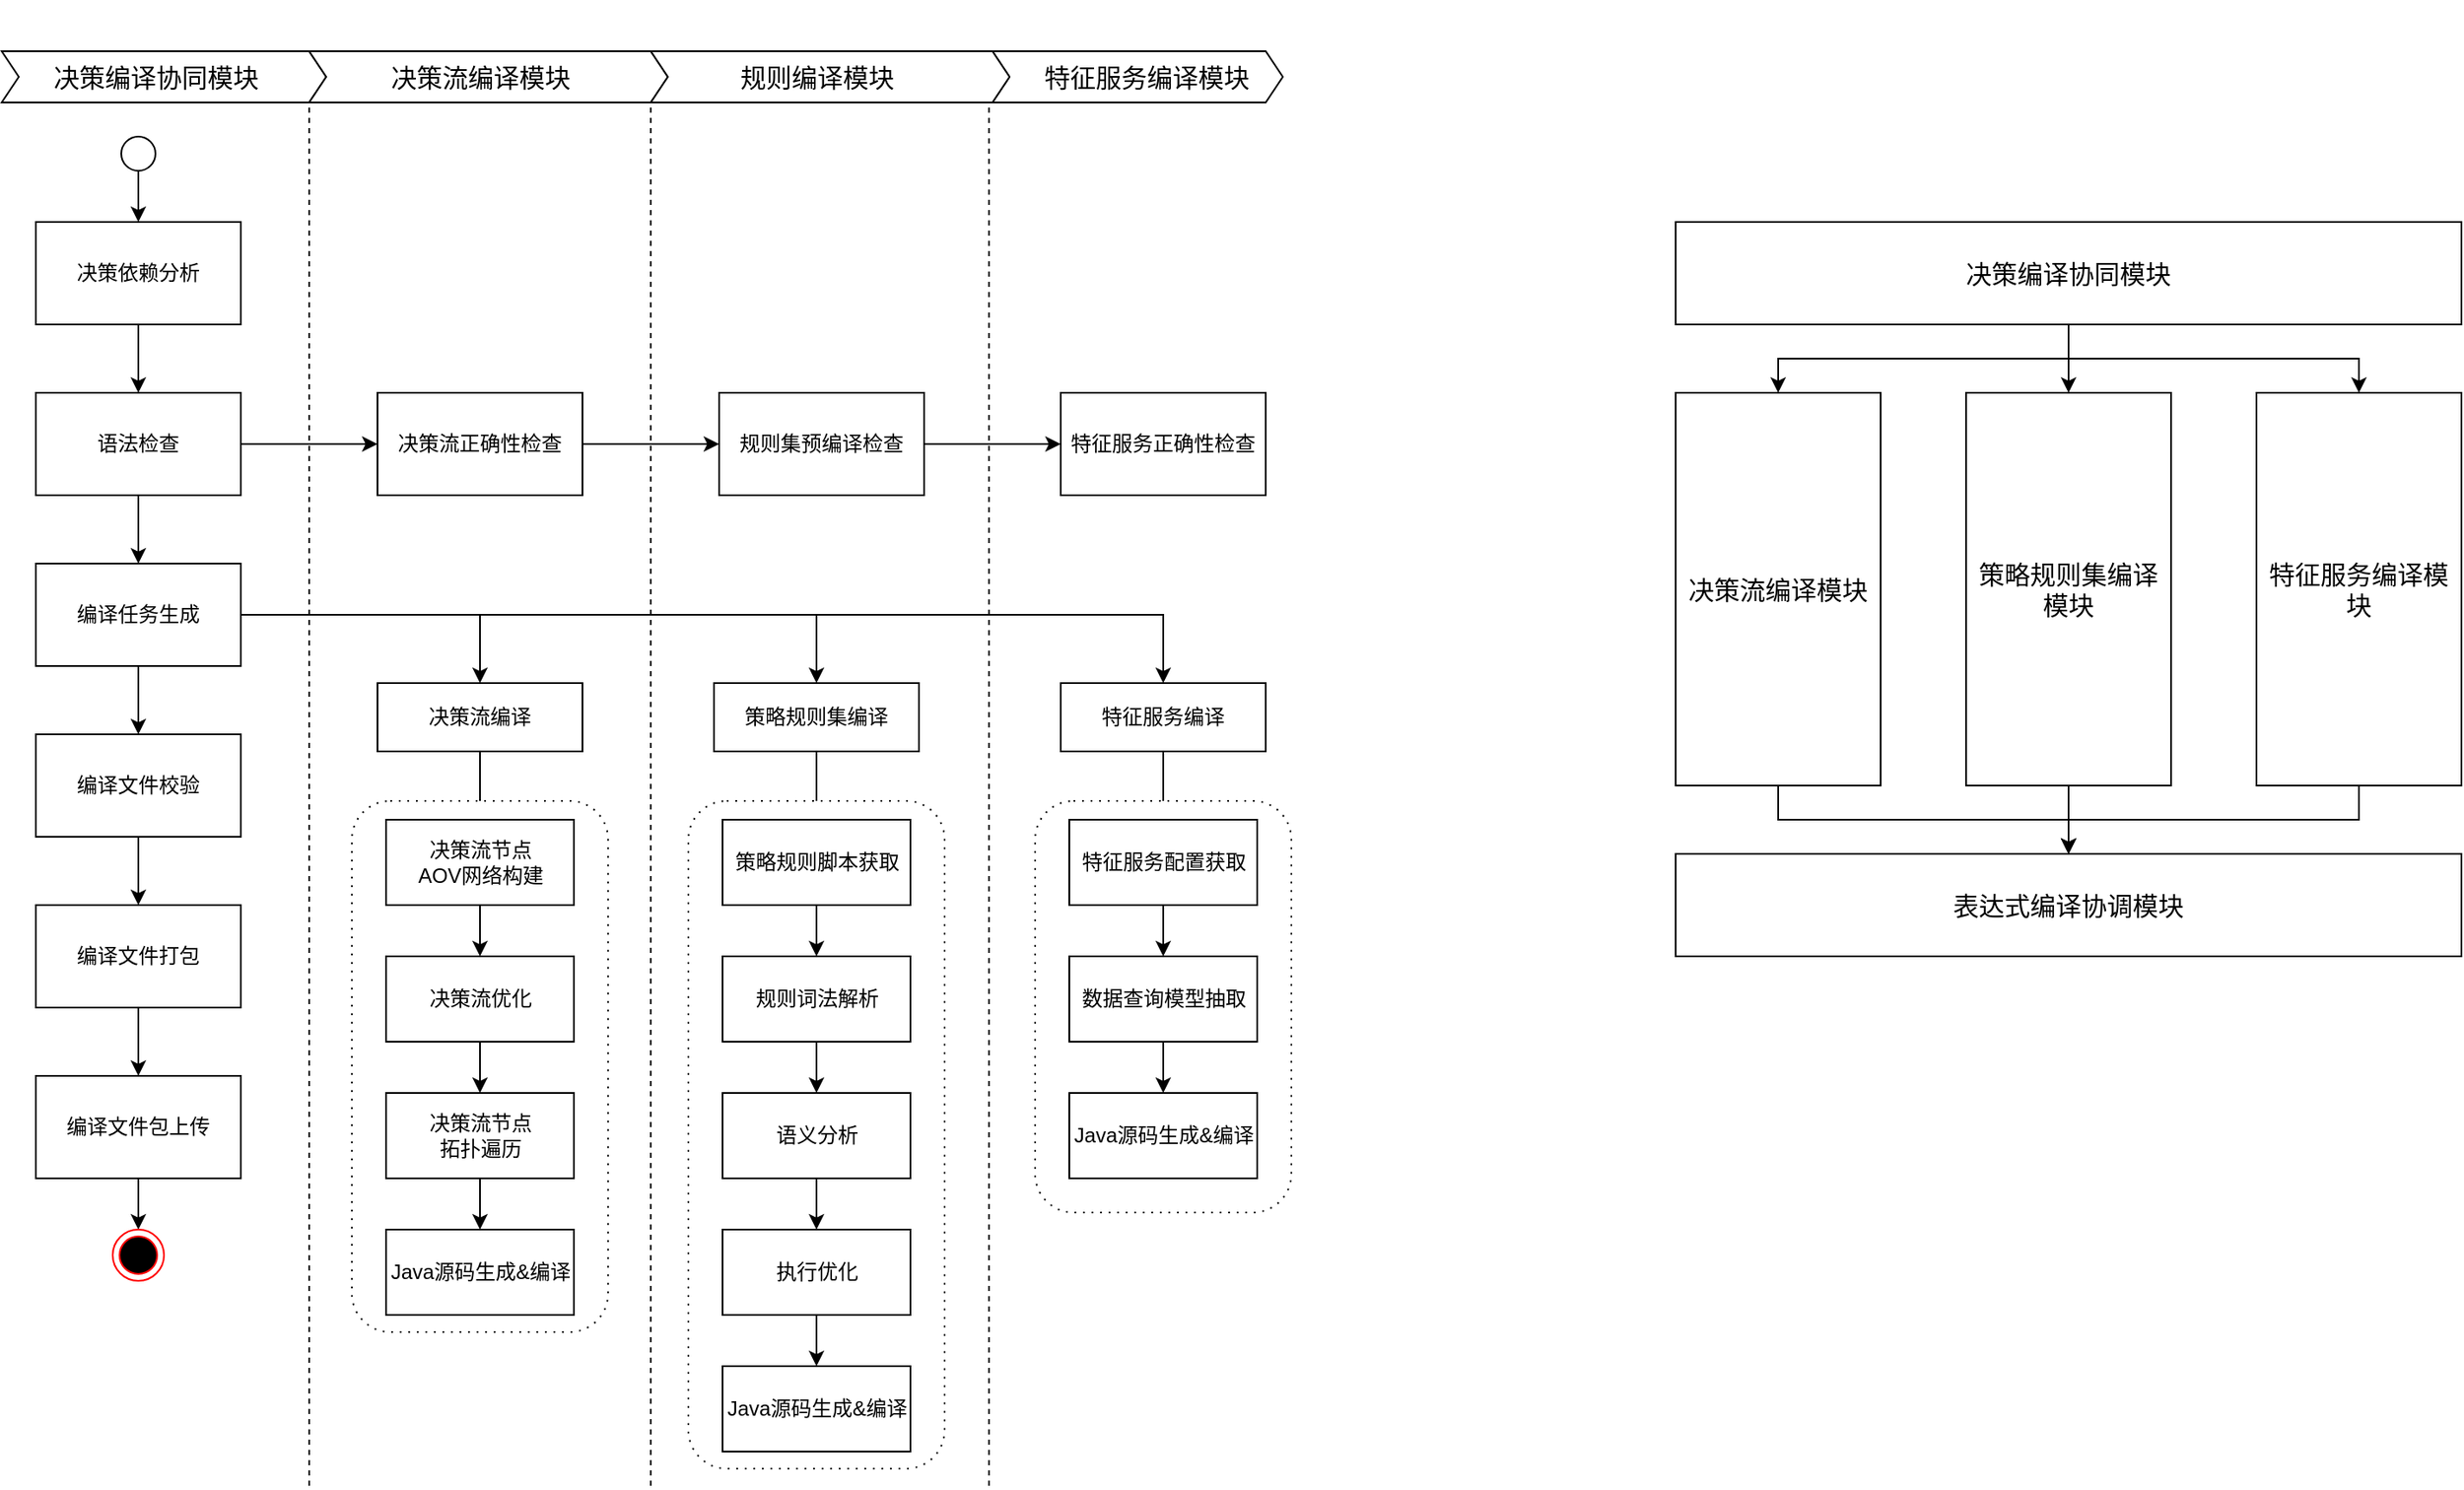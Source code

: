 <mxfile version="13.6.4" type="github">
  <diagram id="XIEwJmgOxNmqymngDd2L" name="Page-1">
    <mxGraphModel dx="2062" dy="1132" grid="1" gridSize="10" guides="1" tooltips="1" connect="1" arrows="1" fold="1" page="1" pageScale="1" pageWidth="827" pageHeight="1169" math="0" shadow="0">
      <root>
        <mxCell id="0" />
        <mxCell id="1" parent="0" />
        <mxCell id="7AzHG-92tgLLTeT5lNPb-124" value="&#xa;&#xa;&lt;span style=&quot;color: rgba(0, 0, 0, 0); font-family: monospace; font-size: 0px; font-style: normal; font-weight: 400; letter-spacing: normal; text-indent: 0px; text-transform: none; word-spacing: 0px; background-color: rgb(248, 249, 250); display: inline; float: none;&quot;&gt;&amp;nbsp;&lt;/span&gt;&#xa;&#xa;" style="html=1;shadow=0;dashed=0;align=center;verticalAlign=middle;shape=mxgraph.arrows2.arrow;dy=0;dx=10;notch=10;fontSize=15;" vertex="1" parent="1">
          <mxGeometry x="470" y="300" width="210" height="30" as="geometry" />
        </mxCell>
        <mxCell id="7AzHG-92tgLLTeT5lNPb-114" value="&#xa;&#xa;&lt;span style=&quot;color: rgba(0, 0, 0, 0); font-family: monospace; font-size: 0px; font-style: normal; font-weight: 400; letter-spacing: normal; text-indent: 0px; text-transform: none; word-spacing: 0px; background-color: rgb(248, 249, 250); display: inline; float: none;&quot;&gt;&amp;nbsp;&lt;/span&gt;&#xa;&#xa;" style="endArrow=none;dashed=1;html=1;entryX=0;entryY=0;entryDx=0;entryDy=0;entryPerimeter=0;" edge="1" parent="1" target="7AzHG-92tgLLTeT5lNPb-123">
          <mxGeometry width="50" height="50" relative="1" as="geometry">
            <mxPoint x="270" y="1140" as="sourcePoint" />
            <mxPoint x="270" y="280" as="targetPoint" />
          </mxGeometry>
        </mxCell>
        <mxCell id="7AzHG-92tgLLTeT5lNPb-15" value="&#xa;&#xa;&lt;span style=&quot;color: rgba(0, 0, 0, 0); font-family: monospace; font-size: 0px; font-style: normal; font-weight: 400; letter-spacing: normal; text-indent: 0px; text-transform: none; word-spacing: 0px; background-color: rgb(248, 249, 250); display: inline; float: none;&quot;&gt;&amp;nbsp;&lt;/span&gt;&#xa;&#xa;" style="endArrow=none;dashed=1;html=1;" edge="1" parent="1">
          <mxGeometry width="50" height="50" relative="1" as="geometry">
            <mxPoint x="470" y="1140" as="sourcePoint" />
            <mxPoint x="470" y="326" as="targetPoint" />
          </mxGeometry>
        </mxCell>
        <mxCell id="7AzHG-92tgLLTeT5lNPb-24" value="&#xa;&#xa;&lt;span style=&quot;color: rgba(0, 0, 0, 0); font-family: monospace; font-size: 0px; font-style: normal; font-weight: 400; letter-spacing: normal; text-indent: 0px; text-transform: none; word-spacing: 0px; background-color: rgb(248, 249, 250); display: inline; float: none;&quot;&gt;&amp;nbsp;&lt;/span&gt;&#xa;&#xa;" style="endArrow=none;dashed=1;html=1;entryX=0;entryY=0;entryDx=200;entryDy=0;entryPerimeter=0;" edge="1" parent="1">
          <mxGeometry width="50" height="50" relative="1" as="geometry">
            <mxPoint x="668" y="1140" as="sourcePoint" />
            <mxPoint x="668" y="300" as="targetPoint" />
          </mxGeometry>
        </mxCell>
        <mxCell id="7AzHG-92tgLLTeT5lNPb-121" value="&#xa;&#xa;&lt;span style=&quot;color: rgba(0, 0, 0, 0); font-family: monospace; font-size: 0px; font-style: normal; font-weight: 400; letter-spacing: normal; text-indent: 0px; text-transform: none; word-spacing: 0px; background-color: rgb(248, 249, 250); display: inline; float: none;&quot;&gt;&amp;nbsp;&lt;/span&gt;&#xa;&#xa;" style="html=1;shadow=0;dashed=0;align=center;verticalAlign=middle;shape=mxgraph.arrows2.arrow;dy=0;dx=10;notch=10;fontSize=15;" vertex="1" parent="1">
          <mxGeometry x="90" y="300" width="190" height="30" as="geometry" />
        </mxCell>
        <mxCell id="7AzHG-92tgLLTeT5lNPb-123" value="&#xa;&#xa;&lt;span style=&quot;color: rgba(0, 0, 0, 0); font-family: monospace; font-size: 0px; font-style: normal; font-weight: 400; letter-spacing: normal; text-indent: 0px; text-transform: none; word-spacing: 0px; background-color: rgb(248, 249, 250); display: inline; float: none;&quot;&gt;&amp;nbsp;&lt;/span&gt;&#xa;&#xa;" style="html=1;shadow=0;dashed=0;align=center;verticalAlign=middle;shape=mxgraph.arrows2.arrow;dy=0;dx=10;notch=10;fontSize=15;" vertex="1" parent="1">
          <mxGeometry x="270" y="300" width="210" height="30" as="geometry" />
        </mxCell>
        <mxCell id="7AzHG-92tgLLTeT5lNPb-127" value="&#xa;&#xa;&lt;span style=&quot;color: rgba(0, 0, 0, 0); font-family: monospace; font-size: 0px; font-style: normal; font-weight: 400; letter-spacing: normal; text-indent: 0px; text-transform: none; word-spacing: 0px; background-color: rgb(248, 249, 250); display: inline; float: none;&quot;&gt;&amp;nbsp;&lt;/span&gt;&#xa;&#xa;" style="html=1;shadow=0;dashed=0;align=center;verticalAlign=middle;shape=mxgraph.arrows2.arrow;dy=0;dx=10;notch=10;fontSize=15;" vertex="1" parent="1">
          <mxGeometry x="670" y="300" width="170" height="30" as="geometry" />
        </mxCell>
        <mxCell id="7AzHG-92tgLLTeT5lNPb-128" value="&#xa;&#xa;&lt;span style=&quot;color: rgba(0, 0, 0, 0); font-family: monospace; font-size: 0px; font-style: normal; font-weight: 400; letter-spacing: normal; text-indent: 0px; text-transform: none; word-spacing: 0px; background-color: rgb(248, 249, 250); display: inline; float: none;&quot;&gt;&amp;nbsp;&lt;/span&gt;&#xa;&#xa;" style="html=1;shadow=0;dashed=0;align=center;verticalAlign=middle;shape=mxgraph.arrows2.arrow;dy=0;dx=10;notch=10;fontSize=15;" vertex="1" parent="1">
          <mxGeometry x="470" y="300" width="210" height="30" as="geometry" />
        </mxCell>
        <mxCell id="7AzHG-92tgLLTeT5lNPb-29" value="" style="edgeStyle=orthogonalEdgeStyle;rounded=0;orthogonalLoop=1;jettySize=auto;html=1;" edge="1" parent="1" source="7AzHG-92tgLLTeT5lNPb-1" target="7AzHG-92tgLLTeT5lNPb-17">
          <mxGeometry relative="1" as="geometry" />
        </mxCell>
        <mxCell id="7AzHG-92tgLLTeT5lNPb-35" value="" style="edgeStyle=orthogonalEdgeStyle;rounded=0;orthogonalLoop=1;jettySize=auto;html=1;" edge="1" parent="1" source="7AzHG-92tgLLTeT5lNPb-1" target="7AzHG-92tgLLTeT5lNPb-34">
          <mxGeometry relative="1" as="geometry" />
        </mxCell>
        <mxCell id="7AzHG-92tgLLTeT5lNPb-1" value="语法检查" style="rounded=0;whiteSpace=wrap;html=1;" vertex="1" parent="1">
          <mxGeometry x="110" y="500" width="120" height="60" as="geometry" />
        </mxCell>
        <mxCell id="7AzHG-92tgLLTeT5lNPb-28" value="" style="edgeStyle=orthogonalEdgeStyle;rounded=0;orthogonalLoop=1;jettySize=auto;html=1;" edge="1" parent="1" source="7AzHG-92tgLLTeT5lNPb-2" target="7AzHG-92tgLLTeT5lNPb-1">
          <mxGeometry relative="1" as="geometry" />
        </mxCell>
        <mxCell id="7AzHG-92tgLLTeT5lNPb-2" value="决策依赖分析" style="whiteSpace=wrap;html=1;rounded=0;" vertex="1" parent="1">
          <mxGeometry x="110" y="400" width="120" height="60" as="geometry" />
        </mxCell>
        <mxCell id="7AzHG-92tgLLTeT5lNPb-83" value="" style="edgeStyle=orthogonalEdgeStyle;rounded=0;orthogonalLoop=1;jettySize=auto;html=1;startArrow=none;startFill=0;endArrow=classic;endFill=1;" edge="1" parent="1" source="7AzHG-92tgLLTeT5lNPb-4">
          <mxGeometry relative="1" as="geometry">
            <mxPoint x="567" y="790" as="targetPoint" />
          </mxGeometry>
        </mxCell>
        <mxCell id="7AzHG-92tgLLTeT5lNPb-4" value="策略规则集编译" style="whiteSpace=wrap;html=1;rounded=0;" vertex="1" parent="1">
          <mxGeometry x="507" y="670" width="120" height="40" as="geometry" />
        </mxCell>
        <mxCell id="7AzHG-92tgLLTeT5lNPb-27" value="" style="edgeStyle=orthogonalEdgeStyle;rounded=0;orthogonalLoop=1;jettySize=auto;html=1;" edge="1" parent="1" source="7AzHG-92tgLLTeT5lNPb-9" target="7AzHG-92tgLLTeT5lNPb-2">
          <mxGeometry relative="1" as="geometry" />
        </mxCell>
        <mxCell id="7AzHG-92tgLLTeT5lNPb-9" value="" style="verticalLabelPosition=bottom;verticalAlign=top;html=1;shape=mxgraph.flowchart.on-page_reference;" vertex="1" parent="1">
          <mxGeometry x="160" y="350" width="20" height="20" as="geometry" />
        </mxCell>
        <mxCell id="7AzHG-92tgLLTeT5lNPb-13" value="&lt;span&gt;特征服务编译&lt;/span&gt;" style="whiteSpace=wrap;html=1;rounded=0;" vertex="1" parent="1">
          <mxGeometry x="710" y="670" width="120" height="40" as="geometry" />
        </mxCell>
        <mxCell id="7AzHG-92tgLLTeT5lNPb-20" value="&#xa;&#xa;&lt;span style=&quot;color: rgba(0, 0, 0, 0); font-family: monospace; font-size: 0px; font-style: normal; font-weight: 400; letter-spacing: normal; text-indent: 0px; text-transform: none; word-spacing: 0px; background-color: rgb(248, 249, 250); display: inline; float: none;&quot;&gt;&amp;nbsp;&lt;/span&gt;&#xa;&#xa;" style="edgeStyle=orthogonalEdgeStyle;rounded=0;orthogonalLoop=1;jettySize=auto;html=1;exitX=1;exitY=0.5;exitDx=0;exitDy=0;entryX=0.5;entryY=0;entryDx=0;entryDy=0;" edge="1" parent="1" source="7AzHG-92tgLLTeT5lNPb-17" target="7AzHG-92tgLLTeT5lNPb-13">
          <mxGeometry relative="1" as="geometry" />
        </mxCell>
        <mxCell id="7AzHG-92tgLLTeT5lNPb-16" value="决策流编译" style="whiteSpace=wrap;html=1;rounded=0;" vertex="1" parent="1">
          <mxGeometry x="310" y="670" width="120" height="40" as="geometry" />
        </mxCell>
        <mxCell id="7AzHG-92tgLLTeT5lNPb-19" value="" style="edgeStyle=orthogonalEdgeStyle;rounded=0;orthogonalLoop=1;jettySize=auto;html=1;" edge="1" parent="1" source="7AzHG-92tgLLTeT5lNPb-17" target="7AzHG-92tgLLTeT5lNPb-16">
          <mxGeometry relative="1" as="geometry" />
        </mxCell>
        <mxCell id="7AzHG-92tgLLTeT5lNPb-22" value="" style="edgeStyle=orthogonalEdgeStyle;rounded=0;orthogonalLoop=1;jettySize=auto;html=1;" edge="1" parent="1" source="7AzHG-92tgLLTeT5lNPb-17" target="7AzHG-92tgLLTeT5lNPb-4">
          <mxGeometry relative="1" as="geometry">
            <mxPoint x="310" y="630" as="targetPoint" />
          </mxGeometry>
        </mxCell>
        <mxCell id="7AzHG-92tgLLTeT5lNPb-42" value="" style="edgeStyle=orthogonalEdgeStyle;rounded=0;orthogonalLoop=1;jettySize=auto;html=1;" edge="1" parent="1" source="7AzHG-92tgLLTeT5lNPb-17" target="7AzHG-92tgLLTeT5lNPb-41">
          <mxGeometry relative="1" as="geometry" />
        </mxCell>
        <mxCell id="7AzHG-92tgLLTeT5lNPb-17" value="编译任务生成" style="whiteSpace=wrap;html=1;rounded=0;" vertex="1" parent="1">
          <mxGeometry x="110" y="600" width="120" height="60" as="geometry" />
        </mxCell>
        <mxCell id="7AzHG-92tgLLTeT5lNPb-37" value="" style="edgeStyle=orthogonalEdgeStyle;rounded=0;orthogonalLoop=1;jettySize=auto;html=1;" edge="1" parent="1" source="7AzHG-92tgLLTeT5lNPb-34" target="7AzHG-92tgLLTeT5lNPb-36">
          <mxGeometry relative="1" as="geometry" />
        </mxCell>
        <mxCell id="7AzHG-92tgLLTeT5lNPb-34" value="决策流正确性检查" style="whiteSpace=wrap;html=1;rounded=0;" vertex="1" parent="1">
          <mxGeometry x="310" y="500" width="120" height="60" as="geometry" />
        </mxCell>
        <mxCell id="7AzHG-92tgLLTeT5lNPb-39" value="" style="edgeStyle=orthogonalEdgeStyle;rounded=0;orthogonalLoop=1;jettySize=auto;html=1;" edge="1" parent="1" source="7AzHG-92tgLLTeT5lNPb-36" target="7AzHG-92tgLLTeT5lNPb-38">
          <mxGeometry relative="1" as="geometry" />
        </mxCell>
        <mxCell id="7AzHG-92tgLLTeT5lNPb-36" value="规则集预编译检查" style="whiteSpace=wrap;html=1;rounded=0;" vertex="1" parent="1">
          <mxGeometry x="510" y="500" width="120" height="60" as="geometry" />
        </mxCell>
        <mxCell id="7AzHG-92tgLLTeT5lNPb-38" value="特征服务正确性检查" style="whiteSpace=wrap;html=1;rounded=0;" vertex="1" parent="1">
          <mxGeometry x="710" y="500" width="120" height="60" as="geometry" />
        </mxCell>
        <mxCell id="7AzHG-92tgLLTeT5lNPb-44" value="" style="edgeStyle=orthogonalEdgeStyle;rounded=0;orthogonalLoop=1;jettySize=auto;html=1;" edge="1" parent="1" source="7AzHG-92tgLLTeT5lNPb-41" target="7AzHG-92tgLLTeT5lNPb-43">
          <mxGeometry relative="1" as="geometry" />
        </mxCell>
        <mxCell id="7AzHG-92tgLLTeT5lNPb-41" value="编译文件校验" style="whiteSpace=wrap;html=1;rounded=0;" vertex="1" parent="1">
          <mxGeometry x="110" y="700" width="120" height="60" as="geometry" />
        </mxCell>
        <mxCell id="7AzHG-92tgLLTeT5lNPb-46" value="" style="edgeStyle=orthogonalEdgeStyle;rounded=0;orthogonalLoop=1;jettySize=auto;html=1;" edge="1" parent="1" source="7AzHG-92tgLLTeT5lNPb-43" target="7AzHG-92tgLLTeT5lNPb-45">
          <mxGeometry relative="1" as="geometry" />
        </mxCell>
        <mxCell id="7AzHG-92tgLLTeT5lNPb-43" value="编译文件打包" style="whiteSpace=wrap;html=1;rounded=0;" vertex="1" parent="1">
          <mxGeometry x="110" y="800" width="120" height="60" as="geometry" />
        </mxCell>
        <mxCell id="7AzHG-92tgLLTeT5lNPb-52" value="" style="edgeStyle=orthogonalEdgeStyle;rounded=0;orthogonalLoop=1;jettySize=auto;html=1;" edge="1" parent="1" source="7AzHG-92tgLLTeT5lNPb-45" target="7AzHG-92tgLLTeT5lNPb-51">
          <mxGeometry relative="1" as="geometry" />
        </mxCell>
        <mxCell id="7AzHG-92tgLLTeT5lNPb-45" value="编译文件包上传" style="whiteSpace=wrap;html=1;rounded=0;" vertex="1" parent="1">
          <mxGeometry x="110" y="900" width="120" height="60" as="geometry" />
        </mxCell>
        <mxCell id="7AzHG-92tgLLTeT5lNPb-51" value="" style="ellipse;html=1;shape=endState;fillColor=#000000;strokeColor=#ff0000;" vertex="1" parent="1">
          <mxGeometry x="155" y="990" width="30" height="30" as="geometry" />
        </mxCell>
        <mxCell id="7AzHG-92tgLLTeT5lNPb-57" value="" style="edgeStyle=orthogonalEdgeStyle;rounded=0;orthogonalLoop=1;jettySize=auto;html=1;endArrow=none;endFill=0;" edge="1" parent="1" source="7AzHG-92tgLLTeT5lNPb-55" target="7AzHG-92tgLLTeT5lNPb-16">
          <mxGeometry relative="1" as="geometry" />
        </mxCell>
        <mxCell id="7AzHG-92tgLLTeT5lNPb-55" value="&#xa;&#xa;&lt;span style=&quot;color: rgba(0, 0, 0, 0); font-family: monospace; font-size: 0px; font-style: normal; font-weight: 400; letter-spacing: normal; text-indent: 0px; text-transform: none; word-spacing: 0px; background-color: rgb(248, 249, 250); display: inline; float: none;&quot;&gt;&amp;nbsp;&lt;/span&gt;&#xa;&#xa;" style="shape=ext;rounded=1;html=1;whiteSpace=wrap;dashed=1;dashPattern=1 4;" vertex="1" parent="1">
          <mxGeometry x="295" y="739" width="150" height="311" as="geometry" />
        </mxCell>
        <mxCell id="7AzHG-92tgLLTeT5lNPb-67" value="" style="edgeStyle=orthogonalEdgeStyle;rounded=0;orthogonalLoop=1;jettySize=auto;html=1;startArrow=none;startFill=0;endArrow=classic;endFill=1;" edge="1" parent="1" source="7AzHG-92tgLLTeT5lNPb-59" target="7AzHG-92tgLLTeT5lNPb-66">
          <mxGeometry relative="1" as="geometry" />
        </mxCell>
        <mxCell id="7AzHG-92tgLLTeT5lNPb-59" value="决策流节点&lt;br&gt;AOV网络构建" style="html=1;" vertex="1" parent="1">
          <mxGeometry x="315" y="750" width="110" height="50" as="geometry" />
        </mxCell>
        <mxCell id="7AzHG-92tgLLTeT5lNPb-69" value="" style="edgeStyle=orthogonalEdgeStyle;rounded=0;orthogonalLoop=1;jettySize=auto;html=1;startArrow=none;startFill=0;endArrow=classic;endFill=1;" edge="1" parent="1" source="7AzHG-92tgLLTeT5lNPb-66" target="7AzHG-92tgLLTeT5lNPb-68">
          <mxGeometry relative="1" as="geometry" />
        </mxCell>
        <mxCell id="7AzHG-92tgLLTeT5lNPb-66" value="决策流优化" style="html=1;" vertex="1" parent="1">
          <mxGeometry x="315" y="830" width="110" height="50" as="geometry" />
        </mxCell>
        <mxCell id="7AzHG-92tgLLTeT5lNPb-71" value="" style="edgeStyle=orthogonalEdgeStyle;rounded=0;orthogonalLoop=1;jettySize=auto;html=1;startArrow=none;startFill=0;endArrow=classic;endFill=1;" edge="1" parent="1" source="7AzHG-92tgLLTeT5lNPb-68" target="7AzHG-92tgLLTeT5lNPb-70">
          <mxGeometry relative="1" as="geometry" />
        </mxCell>
        <mxCell id="7AzHG-92tgLLTeT5lNPb-68" value="决策流节点&lt;br&gt;拓扑遍历" style="html=1;" vertex="1" parent="1">
          <mxGeometry x="315" y="910" width="110" height="50" as="geometry" />
        </mxCell>
        <mxCell id="7AzHG-92tgLLTeT5lNPb-70" value="Java源码生成&amp;amp;编译" style="html=1;" vertex="1" parent="1">
          <mxGeometry x="315" y="990" width="110" height="50" as="geometry" />
        </mxCell>
        <mxCell id="7AzHG-92tgLLTeT5lNPb-74" value="&#xa;&#xa;&lt;span style=&quot;color: rgba(0, 0, 0, 0); font-family: monospace; font-size: 0px; font-style: normal; font-weight: 400; letter-spacing: normal; text-indent: 0px; text-transform: none; word-spacing: 0px; background-color: rgb(248, 249, 250); display: inline; float: none;&quot;&gt;&amp;nbsp;&lt;/span&gt;&#xa;&#xa;" style="shape=ext;rounded=1;html=1;whiteSpace=wrap;dashed=1;dashPattern=1 4;" vertex="1" parent="1">
          <mxGeometry x="492" y="739" width="150" height="391" as="geometry" />
        </mxCell>
        <mxCell id="7AzHG-92tgLLTeT5lNPb-75" value="" style="edgeStyle=orthogonalEdgeStyle;rounded=0;orthogonalLoop=1;jettySize=auto;html=1;startArrow=none;startFill=0;endArrow=classic;endFill=1;" edge="1" source="7AzHG-92tgLLTeT5lNPb-76" target="7AzHG-92tgLLTeT5lNPb-78" parent="1">
          <mxGeometry relative="1" as="geometry" />
        </mxCell>
        <mxCell id="7AzHG-92tgLLTeT5lNPb-76" value="策略规则脚本获取" style="html=1;" vertex="1" parent="1">
          <mxGeometry x="512" y="750" width="110" height="50" as="geometry" />
        </mxCell>
        <mxCell id="7AzHG-92tgLLTeT5lNPb-77" value="" style="edgeStyle=orthogonalEdgeStyle;rounded=0;orthogonalLoop=1;jettySize=auto;html=1;startArrow=none;startFill=0;endArrow=classic;endFill=1;" edge="1" source="7AzHG-92tgLLTeT5lNPb-78" target="7AzHG-92tgLLTeT5lNPb-80" parent="1">
          <mxGeometry relative="1" as="geometry" />
        </mxCell>
        <mxCell id="7AzHG-92tgLLTeT5lNPb-78" value="规则词法解析" style="html=1;" vertex="1" parent="1">
          <mxGeometry x="512" y="830" width="110" height="50" as="geometry" />
        </mxCell>
        <mxCell id="7AzHG-92tgLLTeT5lNPb-79" value="" style="edgeStyle=orthogonalEdgeStyle;rounded=0;orthogonalLoop=1;jettySize=auto;html=1;startArrow=none;startFill=0;endArrow=classic;endFill=1;" edge="1" source="7AzHG-92tgLLTeT5lNPb-80" target="7AzHG-92tgLLTeT5lNPb-81" parent="1">
          <mxGeometry relative="1" as="geometry" />
        </mxCell>
        <mxCell id="7AzHG-92tgLLTeT5lNPb-80" value="语义分析" style="html=1;" vertex="1" parent="1">
          <mxGeometry x="512" y="910" width="110" height="50" as="geometry" />
        </mxCell>
        <mxCell id="7AzHG-92tgLLTeT5lNPb-89" value="" style="edgeStyle=orthogonalEdgeStyle;rounded=0;orthogonalLoop=1;jettySize=auto;html=1;startArrow=none;startFill=0;endArrow=classic;endFill=1;" edge="1" parent="1" source="7AzHG-92tgLLTeT5lNPb-81" target="7AzHG-92tgLLTeT5lNPb-88">
          <mxGeometry relative="1" as="geometry" />
        </mxCell>
        <mxCell id="7AzHG-92tgLLTeT5lNPb-81" value="执行优化" style="html=1;" vertex="1" parent="1">
          <mxGeometry x="512" y="990" width="110" height="50" as="geometry" />
        </mxCell>
        <mxCell id="7AzHG-92tgLLTeT5lNPb-88" value="Java源码生成&amp;amp;编译" style="html=1;" vertex="1" parent="1">
          <mxGeometry x="512" y="1070" width="110" height="50" as="geometry" />
        </mxCell>
        <mxCell id="7AzHG-92tgLLTeT5lNPb-90" value="" style="edgeStyle=orthogonalEdgeStyle;rounded=0;orthogonalLoop=1;jettySize=auto;html=1;startArrow=none;startFill=0;endArrow=classic;endFill=1;" edge="1" parent="1">
          <mxGeometry relative="1" as="geometry">
            <mxPoint x="770" y="710" as="sourcePoint" />
            <mxPoint x="770" y="790" as="targetPoint" />
          </mxGeometry>
        </mxCell>
        <mxCell id="7AzHG-92tgLLTeT5lNPb-92" value="" style="edgeStyle=orthogonalEdgeStyle;rounded=0;orthogonalLoop=1;jettySize=auto;html=1;startArrow=none;startFill=0;endArrow=classic;endFill=1;" edge="1" source="7AzHG-92tgLLTeT5lNPb-93" target="7AzHG-92tgLLTeT5lNPb-95" parent="1">
          <mxGeometry relative="1" as="geometry" />
        </mxCell>
        <mxCell id="7AzHG-92tgLLTeT5lNPb-93" value="策略规则脚本获取" style="html=1;" vertex="1" parent="1">
          <mxGeometry x="715" y="750" width="110" height="50" as="geometry" />
        </mxCell>
        <mxCell id="7AzHG-92tgLLTeT5lNPb-94" value="" style="edgeStyle=orthogonalEdgeStyle;rounded=0;orthogonalLoop=1;jettySize=auto;html=1;startArrow=none;startFill=0;endArrow=classic;endFill=1;" edge="1" source="7AzHG-92tgLLTeT5lNPb-95" target="7AzHG-92tgLLTeT5lNPb-97" parent="1">
          <mxGeometry relative="1" as="geometry" />
        </mxCell>
        <mxCell id="7AzHG-92tgLLTeT5lNPb-95" value="规则词法解析" style="html=1;" vertex="1" parent="1">
          <mxGeometry x="715" y="830" width="110" height="50" as="geometry" />
        </mxCell>
        <mxCell id="7AzHG-92tgLLTeT5lNPb-97" value="语义分析" style="html=1;" vertex="1" parent="1">
          <mxGeometry x="715" y="910" width="110" height="50" as="geometry" />
        </mxCell>
        <mxCell id="7AzHG-92tgLLTeT5lNPb-101" value="" style="edgeStyle=orthogonalEdgeStyle;rounded=0;orthogonalLoop=1;jettySize=auto;html=1;startArrow=none;startFill=0;endArrow=classic;endFill=1;" edge="1" parent="1">
          <mxGeometry relative="1" as="geometry">
            <mxPoint x="770" y="710" as="sourcePoint" />
            <mxPoint x="770" y="790" as="targetPoint" />
          </mxGeometry>
        </mxCell>
        <mxCell id="7AzHG-92tgLLTeT5lNPb-102" value="&#xa;&#xa;&lt;span style=&quot;color: rgba(0, 0, 0, 0); font-family: monospace; font-size: 0px; font-style: normal; font-weight: 400; letter-spacing: normal; text-indent: 0px; text-transform: none; word-spacing: 0px; background-color: rgb(248, 249, 250); display: inline; float: none;&quot;&gt;&amp;nbsp;&lt;/span&gt;&#xa;&#xa;" style="shape=ext;rounded=1;html=1;whiteSpace=wrap;dashed=1;dashPattern=1 4;" vertex="1" parent="1">
          <mxGeometry x="695" y="739" width="150" height="241" as="geometry" />
        </mxCell>
        <mxCell id="7AzHG-92tgLLTeT5lNPb-103" value="" style="edgeStyle=orthogonalEdgeStyle;rounded=0;orthogonalLoop=1;jettySize=auto;html=1;startArrow=none;startFill=0;endArrow=classic;endFill=1;" edge="1" source="7AzHG-92tgLLTeT5lNPb-104" target="7AzHG-92tgLLTeT5lNPb-106" parent="1">
          <mxGeometry relative="1" as="geometry" />
        </mxCell>
        <mxCell id="7AzHG-92tgLLTeT5lNPb-104" value="特征服务配置获取" style="html=1;" vertex="1" parent="1">
          <mxGeometry x="715" y="750" width="110" height="50" as="geometry" />
        </mxCell>
        <mxCell id="7AzHG-92tgLLTeT5lNPb-113" value="" style="edgeStyle=orthogonalEdgeStyle;rounded=0;orthogonalLoop=1;jettySize=auto;html=1;startArrow=none;startFill=0;endArrow=classic;endFill=1;" edge="1" parent="1" source="7AzHG-92tgLLTeT5lNPb-106" target="7AzHG-92tgLLTeT5lNPb-111">
          <mxGeometry relative="1" as="geometry" />
        </mxCell>
        <mxCell id="7AzHG-92tgLLTeT5lNPb-106" value="数据查询模型抽取" style="html=1;" vertex="1" parent="1">
          <mxGeometry x="715" y="830" width="110" height="50" as="geometry" />
        </mxCell>
        <mxCell id="7AzHG-92tgLLTeT5lNPb-107" value="" style="edgeStyle=orthogonalEdgeStyle;rounded=0;orthogonalLoop=1;jettySize=auto;html=1;startArrow=none;startFill=0;endArrow=classic;endFill=1;" edge="1" source="7AzHG-92tgLLTeT5lNPb-108" parent="1">
          <mxGeometry relative="1" as="geometry">
            <mxPoint x="770" y="990" as="targetPoint" />
          </mxGeometry>
        </mxCell>
        <mxCell id="7AzHG-92tgLLTeT5lNPb-111" value="Java源码生成&amp;amp;编译" style="html=1;" vertex="1" parent="1">
          <mxGeometry x="715" y="910" width="110" height="50" as="geometry" />
        </mxCell>
        <mxCell id="7AzHG-92tgLLTeT5lNPb-115" value="决策编译协同模块" style="text;html=1;align=center;verticalAlign=middle;resizable=0;points=[];autosize=1;fontSize=15;" vertex="1" parent="1">
          <mxGeometry x="110" y="305" width="140" height="20" as="geometry" />
        </mxCell>
        <mxCell id="7AzHG-92tgLLTeT5lNPb-116" value="决策流编译模块" style="text;html=1;align=center;verticalAlign=middle;resizable=0;points=[];autosize=1;fontSize=15;" vertex="1" parent="1">
          <mxGeometry x="310" y="305" width="120" height="20" as="geometry" />
        </mxCell>
        <mxCell id="7AzHG-92tgLLTeT5lNPb-117" value="规则编译模块" style="text;html=1;align=center;verticalAlign=middle;resizable=0;points=[];autosize=1;fontSize=15;" vertex="1" parent="1">
          <mxGeometry x="512" y="305" width="110" height="20" as="geometry" />
        </mxCell>
        <mxCell id="7AzHG-92tgLLTeT5lNPb-118" value="特征服务编译模块" style="text;html=1;align=center;verticalAlign=middle;resizable=0;points=[];autosize=1;fontSize=15;" vertex="1" parent="1">
          <mxGeometry x="690" y="305" width="140" height="20" as="geometry" />
        </mxCell>
        <mxCell id="7AzHG-92tgLLTeT5lNPb-142" style="edgeStyle=orthogonalEdgeStyle;rounded=0;orthogonalLoop=1;jettySize=auto;html=1;exitX=0.5;exitY=1;exitDx=0;exitDy=0;startArrow=none;startFill=0;endArrow=classic;endFill=1;fontSize=15;" edge="1" parent="1" source="7AzHG-92tgLLTeT5lNPb-135" target="7AzHG-92tgLLTeT5lNPb-136">
          <mxGeometry relative="1" as="geometry" />
        </mxCell>
        <mxCell id="7AzHG-92tgLLTeT5lNPb-143" value="" style="edgeStyle=orthogonalEdgeStyle;rounded=0;orthogonalLoop=1;jettySize=auto;html=1;startArrow=none;startFill=0;endArrow=classic;endFill=1;fontSize=15;" edge="1" parent="1" source="7AzHG-92tgLLTeT5lNPb-135" target="7AzHG-92tgLLTeT5lNPb-137">
          <mxGeometry relative="1" as="geometry" />
        </mxCell>
        <mxCell id="7AzHG-92tgLLTeT5lNPb-144" style="edgeStyle=orthogonalEdgeStyle;rounded=0;orthogonalLoop=1;jettySize=auto;html=1;startArrow=none;startFill=0;endArrow=classic;endFill=1;fontSize=15;" edge="1" parent="1" source="7AzHG-92tgLLTeT5lNPb-135" target="7AzHG-92tgLLTeT5lNPb-139">
          <mxGeometry relative="1" as="geometry">
            <mxPoint x="1320" y="490" as="targetPoint" />
          </mxGeometry>
        </mxCell>
        <mxCell id="7AzHG-92tgLLTeT5lNPb-135" value="决策编译协同模块" style="rounded=0;whiteSpace=wrap;html=1;fontSize=15;" vertex="1" parent="1">
          <mxGeometry x="1070" y="400" width="460" height="60" as="geometry" />
        </mxCell>
        <mxCell id="7AzHG-92tgLLTeT5lNPb-145" style="edgeStyle=orthogonalEdgeStyle;rounded=0;orthogonalLoop=1;jettySize=auto;html=1;startArrow=none;startFill=0;endArrow=classic;endFill=1;fontSize=15;" edge="1" parent="1" source="7AzHG-92tgLLTeT5lNPb-136" target="7AzHG-92tgLLTeT5lNPb-141">
          <mxGeometry relative="1" as="geometry" />
        </mxCell>
        <mxCell id="7AzHG-92tgLLTeT5lNPb-136" value="决策流编译模块" style="rounded=0;whiteSpace=wrap;html=1;fontSize=15;" vertex="1" parent="1">
          <mxGeometry x="1070" y="500" width="120" height="230" as="geometry" />
        </mxCell>
        <mxCell id="7AzHG-92tgLLTeT5lNPb-146" style="edgeStyle=orthogonalEdgeStyle;rounded=0;orthogonalLoop=1;jettySize=auto;html=1;exitX=0.5;exitY=1;exitDx=0;exitDy=0;startArrow=none;startFill=0;endArrow=classic;endFill=1;fontSize=15;" edge="1" parent="1" source="7AzHG-92tgLLTeT5lNPb-137" target="7AzHG-92tgLLTeT5lNPb-141">
          <mxGeometry relative="1" as="geometry" />
        </mxCell>
        <mxCell id="7AzHG-92tgLLTeT5lNPb-137" value="策略规则集编译模块" style="rounded=0;whiteSpace=wrap;html=1;fontSize=15;" vertex="1" parent="1">
          <mxGeometry x="1240" y="500" width="120" height="230" as="geometry" />
        </mxCell>
        <mxCell id="7AzHG-92tgLLTeT5lNPb-138" value="策略规则集编译模块" style="rounded=0;whiteSpace=wrap;html=1;fontSize=15;" vertex="1" parent="1">
          <mxGeometry x="1410" y="500" width="120" height="230" as="geometry" />
        </mxCell>
        <mxCell id="7AzHG-92tgLLTeT5lNPb-147" style="edgeStyle=orthogonalEdgeStyle;rounded=0;orthogonalLoop=1;jettySize=auto;html=1;startArrow=none;startFill=0;endArrow=classic;endFill=1;fontSize=15;" edge="1" parent="1" source="7AzHG-92tgLLTeT5lNPb-139" target="7AzHG-92tgLLTeT5lNPb-141">
          <mxGeometry relative="1" as="geometry" />
        </mxCell>
        <mxCell id="7AzHG-92tgLLTeT5lNPb-139" value="特征服务编译模块" style="rounded=0;whiteSpace=wrap;html=1;fontSize=15;" vertex="1" parent="1">
          <mxGeometry x="1410" y="500" width="120" height="230" as="geometry" />
        </mxCell>
        <mxCell id="7AzHG-92tgLLTeT5lNPb-141" value="表达式编译协调模块" style="rounded=0;whiteSpace=wrap;html=1;fontSize=15;" vertex="1" parent="1">
          <mxGeometry x="1070" y="770" width="460" height="60" as="geometry" />
        </mxCell>
      </root>
    </mxGraphModel>
  </diagram>
</mxfile>
